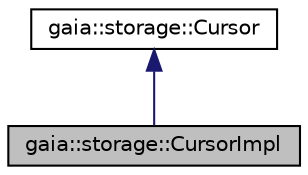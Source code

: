 digraph G
{
  edge [fontname="Helvetica",fontsize="10",labelfontname="Helvetica",labelfontsize="10"];
  node [fontname="Helvetica",fontsize="10",shape=record];
  Node1 [label="gaia::storage::CursorImpl",height=0.2,width=0.4,color="black", fillcolor="grey75", style="filled" fontcolor="black"];
  Node2 -> Node1 [dir=back,color="midnightblue",fontsize="10",style="solid",fontname="Helvetica"];
  Node2 [label="gaia::storage::Cursor",height=0.2,width=0.4,color="black", fillcolor="white", style="filled",URL="$de/de8/classgaia_1_1storage_1_1_cursor.html",tooltip="This class provides random read-write access to the result set returned by a database query..."];
}
